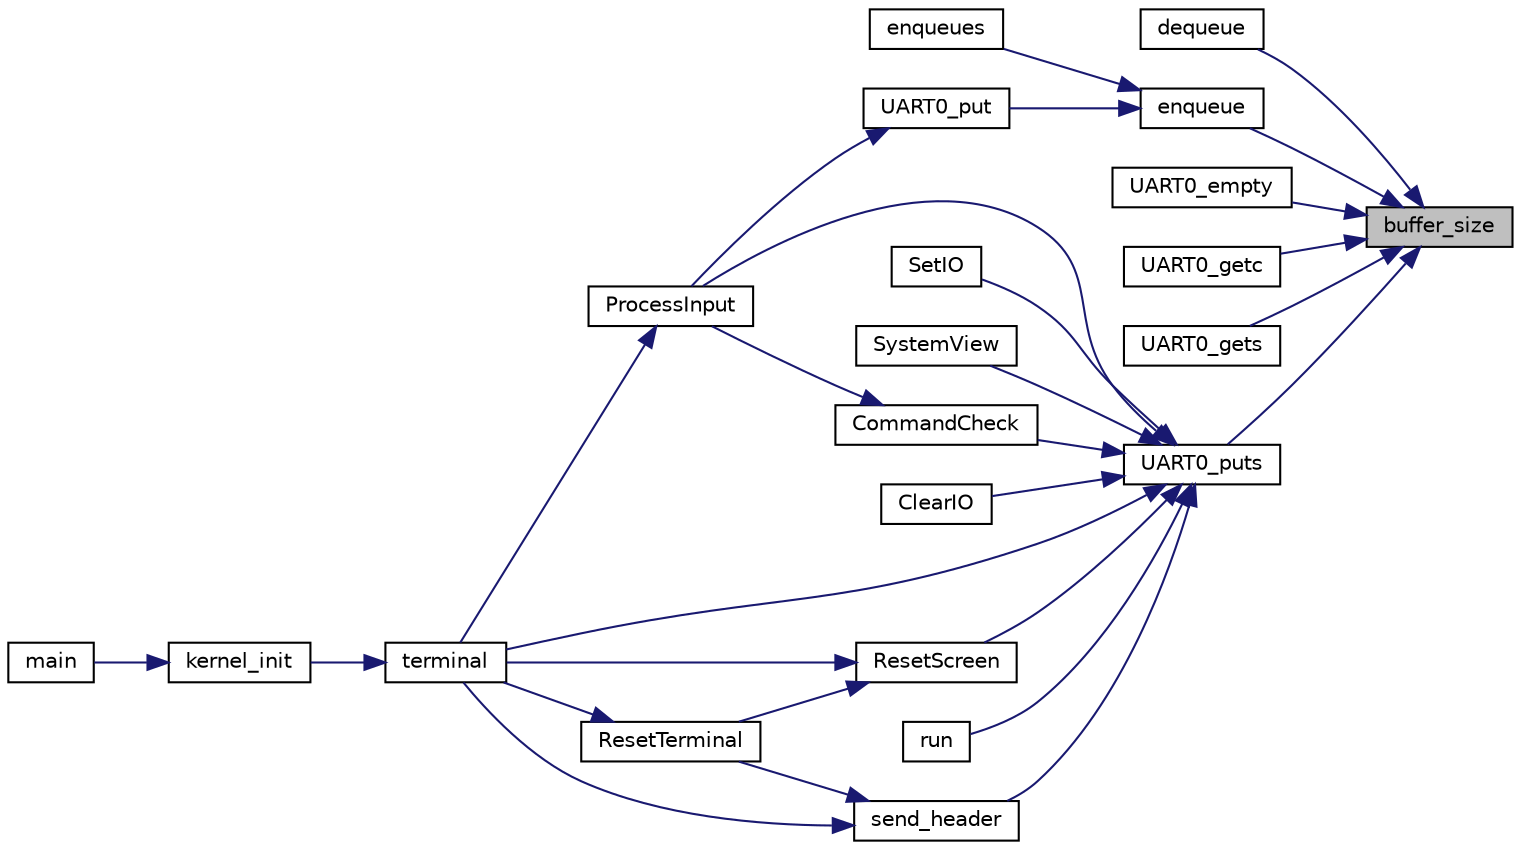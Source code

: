 digraph "buffer_size"
{
 // LATEX_PDF_SIZE
  edge [fontname="Helvetica",fontsize="10",labelfontname="Helvetica",labelfontsize="10"];
  node [fontname="Helvetica",fontsize="10",shape=record];
  rankdir="RL";
  Node1 [label="buffer_size",height=0.2,width=0.4,color="black", fillcolor="grey75", style="filled", fontcolor="black",tooltip="Get the size of the buffer/How many characters are currently queued."];
  Node1 -> Node2 [dir="back",color="midnightblue",fontsize="10",style="solid",fontname="Helvetica"];
  Node2 [label="dequeue",height=0.2,width=0.4,color="black", fillcolor="white", style="filled",URL="$cirbuffer_8h.html#a7eb543f614cc99d572b6c25672c9dde7",tooltip="Dequeues a length of bytes."];
  Node1 -> Node3 [dir="back",color="midnightblue",fontsize="10",style="solid",fontname="Helvetica"];
  Node3 [label="enqueue",height=0.2,width=0.4,color="black", fillcolor="white", style="filled",URL="$cirbuffer_8h.html#a83992d4464ed839807002c80786085e6",tooltip="Enqueues a length of bytes into a circular buffer."];
  Node3 -> Node4 [dir="back",color="midnightblue",fontsize="10",style="solid",fontname="Helvetica"];
  Node4 [label="enqueues",height=0.2,width=0.4,color="black", fillcolor="white", style="filled",URL="$cirbuffer_8h.html#a84fd87fd2dbf0d62e814ea57b0ab08ff",tooltip="Enqueues a string into a circular buffer."];
  Node3 -> Node5 [dir="back",color="midnightblue",fontsize="10",style="solid",fontname="Helvetica"];
  Node5 [label="UART0_put",height=0.2,width=0.4,color="black", fillcolor="white", style="filled",URL="$uart_8h.html#a60a498bb600eed8421130f6c7e7e19ae",tooltip="Sends byte stream to UART 0."];
  Node5 -> Node6 [dir="back",color="midnightblue",fontsize="10",style="solid",fontname="Helvetica"];
  Node6 [label="ProcessInput",height=0.2,width=0.4,color="black", fillcolor="white", style="filled",URL="$k__terminal_8h.html#a64ca3a424dd85aa6cbdd6600f59a3780",tooltip="Processes an input character sent from UART."];
  Node6 -> Node7 [dir="back",color="midnightblue",fontsize="10",style="solid",fontname="Helvetica"];
  Node7 [label="terminal",height=0.2,width=0.4,color="black", fillcolor="white", style="filled",URL="$k__terminal_8h.html#aadb0857d6d4bedf44cea1a4d10b01947",tooltip="Terminal process."];
  Node7 -> Node8 [dir="back",color="midnightblue",fontsize="10",style="solid",fontname="Helvetica"];
  Node8 [label="kernel_init",height=0.2,width=0.4,color="black", fillcolor="white", style="filled",URL="$k__handlers_8h.html#a3f19ffb1e6c83b6c0203fd69c0534437",tooltip="Initializes kernel data structures, drivers, and critical processes."];
  Node8 -> Node9 [dir="back",color="midnightblue",fontsize="10",style="solid",fontname="Helvetica"];
  Node9 [label="main",height=0.2,width=0.4,color="black", fillcolor="white", style="filled",URL="$main_8c.html#a840291bc02cba5474a4cb46a9b9566fe",tooltip="main.c"];
  Node1 -> Node10 [dir="back",color="midnightblue",fontsize="10",style="solid",fontname="Helvetica"];
  Node10 [label="UART0_empty",height=0.2,width=0.4,color="black", fillcolor="white", style="filled",URL="$uart_8h.html#a4296e21703ec7c6686a860a7b368cdda",tooltip="Checks if the UART's RX buffer is empty."];
  Node1 -> Node11 [dir="back",color="midnightblue",fontsize="10",style="solid",fontname="Helvetica"];
  Node11 [label="UART0_getc",height=0.2,width=0.4,color="black", fillcolor="white", style="filled",URL="$uart_8h.html#af6582cdc278e64b5a73c86193aee0e26",tooltip="Gets a character from the UART buffer."];
  Node1 -> Node12 [dir="back",color="midnightblue",fontsize="10",style="solid",fontname="Helvetica"];
  Node12 [label="UART0_gets",height=0.2,width=0.4,color="black", fillcolor="white", style="filled",URL="$uart_8h.html#aa06c88030b046b939e57cedf15eb9415",tooltip="Retrieves string from UART 0."];
  Node1 -> Node13 [dir="back",color="midnightblue",fontsize="10",style="solid",fontname="Helvetica"];
  Node13 [label="UART0_puts",height=0.2,width=0.4,color="black", fillcolor="white", style="filled",URL="$uart_8h.html#ae75d4801cdc710abee941098b636dac8",tooltip="Sends char string to UART 0."];
  Node13 -> Node14 [dir="back",color="midnightblue",fontsize="10",style="solid",fontname="Helvetica"];
  Node14 [label="ClearIO",height=0.2,width=0.4,color="black", fillcolor="white", style="filled",URL="$k__terminal_8h.html#aaa27a5cf4effb4de9793dbc5d8485251",tooltip=" "];
  Node13 -> Node15 [dir="back",color="midnightblue",fontsize="10",style="solid",fontname="Helvetica"];
  Node15 [label="CommandCheck",height=0.2,width=0.4,color="black", fillcolor="white", style="filled",URL="$k__terminal_8h.html#a17d4e3cec6e8979d90f76e0c1c8ed02b",tooltip="Checks terminal's buffer for valid commands and calls their respective handler functions."];
  Node15 -> Node6 [dir="back",color="midnightblue",fontsize="10",style="solid",fontname="Helvetica"];
  Node13 -> Node6 [dir="back",color="midnightblue",fontsize="10",style="solid",fontname="Helvetica"];
  Node13 -> Node16 [dir="back",color="midnightblue",fontsize="10",style="solid",fontname="Helvetica"];
  Node16 [label="ResetScreen",height=0.2,width=0.4,color="black", fillcolor="white", style="filled",URL="$k__terminal_8h.html#a5f6047bae9bf82be7be019edf176fdba",tooltip="Resets the computer terminal settings and cursor position."];
  Node16 -> Node17 [dir="back",color="midnightblue",fontsize="10",style="solid",fontname="Helvetica"];
  Node17 [label="ResetTerminal",height=0.2,width=0.4,color="black", fillcolor="white", style="filled",URL="$k__terminal_8h.html#a82fdf1845852f11bd394d7ff4a6be0c4",tooltip="Resets the terminal settings."];
  Node17 -> Node7 [dir="back",color="midnightblue",fontsize="10",style="solid",fontname="Helvetica"];
  Node16 -> Node7 [dir="back",color="midnightblue",fontsize="10",style="solid",fontname="Helvetica"];
  Node13 -> Node18 [dir="back",color="midnightblue",fontsize="10",style="solid",fontname="Helvetica"];
  Node18 [label="run",height=0.2,width=0.4,color="black", fillcolor="white", style="filled",URL="$k__terminal_8h.html#a278dcd638c1669d47cac62d07ceafc39",tooltip=" "];
  Node13 -> Node19 [dir="back",color="midnightblue",fontsize="10",style="solid",fontname="Helvetica"];
  Node19 [label="send_header",height=0.2,width=0.4,color="black", fillcolor="white", style="filled",URL="$k__terminal_8h.html#a54c8e2feafb5a3efa9c223ea1d87b2b9",tooltip="Sends the header line to computer terminal."];
  Node19 -> Node17 [dir="back",color="midnightblue",fontsize="10",style="solid",fontname="Helvetica"];
  Node19 -> Node7 [dir="back",color="midnightblue",fontsize="10",style="solid",fontname="Helvetica"];
  Node13 -> Node20 [dir="back",color="midnightblue",fontsize="10",style="solid",fontname="Helvetica"];
  Node20 [label="SetIO",height=0.2,width=0.4,color="black", fillcolor="white", style="filled",URL="$k__terminal_8h.html#a2b892bb8fbb3ea3eae878299e47bbb6c",tooltip=" "];
  Node13 -> Node21 [dir="back",color="midnightblue",fontsize="10",style="solid",fontname="Helvetica"];
  Node21 [label="SystemView",height=0.2,width=0.4,color="black", fillcolor="white", style="filled",URL="$k__terminal_8h.html#aa169a6634a28f7b9afb5439b82e8ef27",tooltip="Displays information about the system and allocated processes."];
  Node13 -> Node7 [dir="back",color="midnightblue",fontsize="10",style="solid",fontname="Helvetica"];
}
